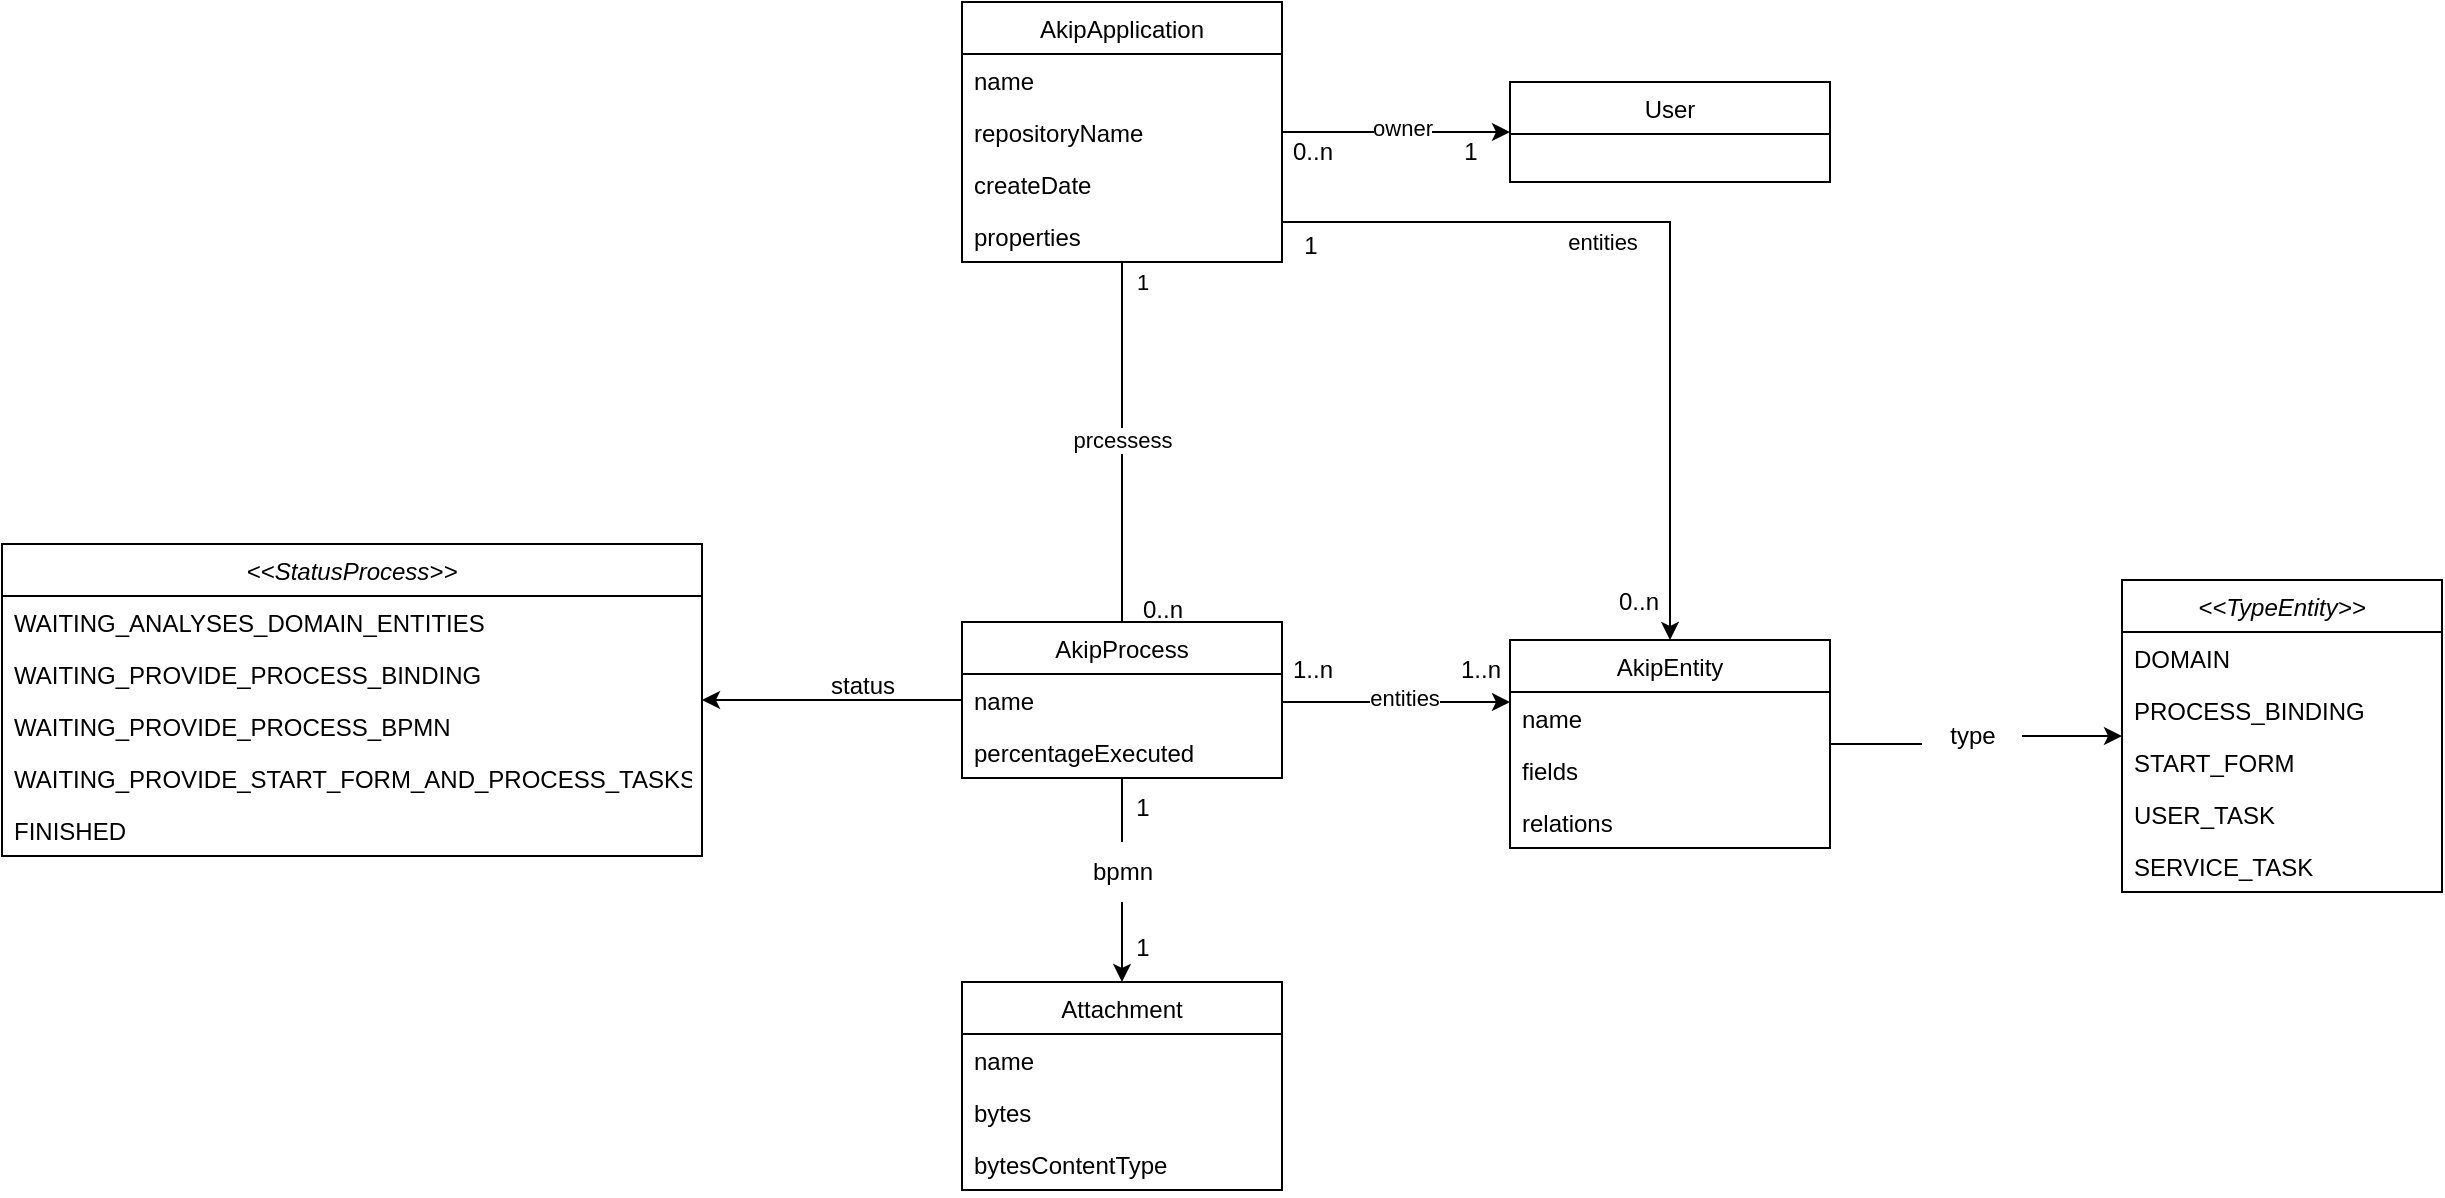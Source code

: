 <mxfile version="20.3.3" type="device"><diagram id="C5RBs43oDa-KdzZeNtuy" name="Page-1"><mxGraphModel dx="2076" dy="579" grid="1" gridSize="10" guides="1" tooltips="1" connect="1" arrows="1" fold="1" page="1" pageScale="1" pageWidth="827" pageHeight="1169" math="0" shadow="0"><root><mxCell id="WIyWlLk6GJQsqaUBKTNV-0"/><mxCell id="WIyWlLk6GJQsqaUBKTNV-1" parent="WIyWlLk6GJQsqaUBKTNV-0"/><mxCell id="IVdEDBpkRiV3nZfDsTGB-0" style="edgeStyle=orthogonalEdgeStyle;rounded=0;orthogonalLoop=1;jettySize=auto;html=1;" parent="WIyWlLk6GJQsqaUBKTNV-1" source="zkfFHV4jXpPFQw0GAbJ--0" target="zkfFHV4jXpPFQw0GAbJ--13" edge="1"><mxGeometry relative="1" as="geometry"/></mxCell><mxCell id="IVdEDBpkRiV3nZfDsTGB-1" value="owner" style="edgeLabel;html=1;align=center;verticalAlign=middle;resizable=0;points=[];" parent="IVdEDBpkRiV3nZfDsTGB-0" connectable="0" vertex="1"><mxGeometry x="0.273" relative="1" as="geometry"><mxPoint x="-13" y="-2" as="offset"/></mxGeometry></mxCell><mxCell id="IVdEDBpkRiV3nZfDsTGB-13" style="edgeStyle=orthogonalEdgeStyle;rounded=0;orthogonalLoop=1;jettySize=auto;html=1;endArrow=none;endFill=0;" parent="WIyWlLk6GJQsqaUBKTNV-1" source="zkfFHV4jXpPFQw0GAbJ--0" target="zkfFHV4jXpPFQw0GAbJ--6" edge="1"><mxGeometry relative="1" as="geometry"><mxPoint x="230" y="254" as="sourcePoint"/><mxPoint x="230" y="413" as="targetPoint"/><Array as="points"><mxPoint x="220" y="340"/><mxPoint x="220" y="340"/></Array></mxGeometry></mxCell><mxCell id="IVdEDBpkRiV3nZfDsTGB-14" value="prcessess" style="edgeLabel;html=1;align=center;verticalAlign=middle;resizable=0;points=[];" parent="IVdEDBpkRiV3nZfDsTGB-13" connectable="0" vertex="1"><mxGeometry x="0.245" y="2" relative="1" as="geometry"><mxPoint x="-2" y="-23" as="offset"/></mxGeometry></mxCell><mxCell id="IVdEDBpkRiV3nZfDsTGB-28" value="1" style="edgeLabel;html=1;align=center;verticalAlign=middle;resizable=0;points=[];" parent="IVdEDBpkRiV3nZfDsTGB-13" connectable="0" vertex="1"><mxGeometry x="-0.62" y="2" relative="1" as="geometry"><mxPoint x="8" y="-24" as="offset"/></mxGeometry></mxCell><mxCell id="uUynUKK8bMvL2KG879Hx-0" style="edgeStyle=orthogonalEdgeStyle;rounded=0;orthogonalLoop=1;jettySize=auto;html=1;" parent="WIyWlLk6GJQsqaUBKTNV-1" source="zkfFHV4jXpPFQw0GAbJ--0" target="IVdEDBpkRiV3nZfDsTGB-4" edge="1"><mxGeometry relative="1" as="geometry"><Array as="points"><mxPoint x="494" y="200"/></Array></mxGeometry></mxCell><mxCell id="zkfFHV4jXpPFQw0GAbJ--0" value="AkipApplication" style="swimlane;fontStyle=0;align=center;verticalAlign=top;childLayout=stackLayout;horizontal=1;startSize=26;horizontalStack=0;resizeParent=1;resizeLast=0;collapsible=1;marginBottom=0;rounded=0;shadow=0;strokeWidth=1;" parent="WIyWlLk6GJQsqaUBKTNV-1" vertex="1"><mxGeometry x="140" y="90" width="160" height="130" as="geometry"><mxRectangle x="230" y="140" width="160" height="26" as="alternateBounds"/></mxGeometry></mxCell><mxCell id="zkfFHV4jXpPFQw0GAbJ--1" value="name" style="text;align=left;verticalAlign=top;spacingLeft=4;spacingRight=4;overflow=hidden;rotatable=0;points=[[0,0.5],[1,0.5]];portConstraint=eastwest;" parent="zkfFHV4jXpPFQw0GAbJ--0" vertex="1"><mxGeometry y="26" width="160" height="26" as="geometry"/></mxCell><mxCell id="zkfFHV4jXpPFQw0GAbJ--2" value="repositoryName" style="text;align=left;verticalAlign=top;spacingLeft=4;spacingRight=4;overflow=hidden;rotatable=0;points=[[0,0.5],[1,0.5]];portConstraint=eastwest;rounded=0;shadow=0;html=0;" parent="zkfFHV4jXpPFQw0GAbJ--0" vertex="1"><mxGeometry y="52" width="160" height="26" as="geometry"/></mxCell><mxCell id="mcBj0GrOKnKT2NTujb-7-0" value="createDate" style="text;align=left;verticalAlign=top;spacingLeft=4;spacingRight=4;overflow=hidden;rotatable=0;points=[[0,0.5],[1,0.5]];portConstraint=eastwest;rounded=0;shadow=0;html=0;" parent="zkfFHV4jXpPFQw0GAbJ--0" vertex="1"><mxGeometry y="78" width="160" height="26" as="geometry"/></mxCell><mxCell id="rdSp3MzELDum0l5a-hE9-0" value="properties" style="text;align=left;verticalAlign=top;spacingLeft=4;spacingRight=4;overflow=hidden;rotatable=0;points=[[0,0.5],[1,0.5]];portConstraint=eastwest;rounded=0;shadow=0;html=0;" parent="zkfFHV4jXpPFQw0GAbJ--0" vertex="1"><mxGeometry y="104" width="160" height="26" as="geometry"/></mxCell><mxCell id="IVdEDBpkRiV3nZfDsTGB-12" style="edgeStyle=orthogonalEdgeStyle;rounded=0;orthogonalLoop=1;jettySize=auto;html=1;" parent="WIyWlLk6GJQsqaUBKTNV-1" source="zkfFHV4jXpPFQw0GAbJ--6" target="IVdEDBpkRiV3nZfDsTGB-4" edge="1"><mxGeometry relative="1" as="geometry"><Array as="points"><mxPoint x="330" y="440"/><mxPoint x="330" y="440"/></Array></mxGeometry></mxCell><mxCell id="IVdEDBpkRiV3nZfDsTGB-15" value="entities" style="edgeLabel;html=1;align=center;verticalAlign=middle;resizable=0;points=[];" parent="IVdEDBpkRiV3nZfDsTGB-12" connectable="0" vertex="1"><mxGeometry x="0.236" y="-2" relative="1" as="geometry"><mxPoint x="-10" y="-4" as="offset"/></mxGeometry></mxCell><mxCell id="IVdEDBpkRiV3nZfDsTGB-21" style="edgeStyle=orthogonalEdgeStyle;rounded=0;orthogonalLoop=1;jettySize=auto;html=1;startArrow=none;" parent="WIyWlLk6GJQsqaUBKTNV-1" source="IVdEDBpkRiV3nZfDsTGB-22" target="IVdEDBpkRiV3nZfDsTGB-20" edge="1"><mxGeometry relative="1" as="geometry"/></mxCell><mxCell id="te-1GJ1RouCBQj6qVGQK-11" style="edgeStyle=orthogonalEdgeStyle;rounded=0;orthogonalLoop=1;jettySize=auto;html=1;" parent="WIyWlLk6GJQsqaUBKTNV-1" source="zkfFHV4jXpPFQw0GAbJ--6" target="te-1GJ1RouCBQj6qVGQK-2" edge="1"><mxGeometry relative="1" as="geometry"/></mxCell><mxCell id="zkfFHV4jXpPFQw0GAbJ--6" value="AkipProcess" style="swimlane;fontStyle=0;align=center;verticalAlign=top;childLayout=stackLayout;horizontal=1;startSize=26;horizontalStack=0;resizeParent=1;resizeLast=0;collapsible=1;marginBottom=0;rounded=0;shadow=0;strokeWidth=1;" parent="WIyWlLk6GJQsqaUBKTNV-1" vertex="1"><mxGeometry x="140" y="400" width="160" height="78" as="geometry"><mxRectangle x="130" y="380" width="160" height="26" as="alternateBounds"/></mxGeometry></mxCell><mxCell id="zkfFHV4jXpPFQw0GAbJ--8" value="name" style="text;align=left;verticalAlign=top;spacingLeft=4;spacingRight=4;overflow=hidden;rotatable=0;points=[[0,0.5],[1,0.5]];portConstraint=eastwest;rounded=0;shadow=0;html=0;" parent="zkfFHV4jXpPFQw0GAbJ--6" vertex="1"><mxGeometry y="26" width="160" height="26" as="geometry"/></mxCell><mxCell id="te-1GJ1RouCBQj6qVGQK-15" value="percentageExecuted" style="text;align=left;verticalAlign=top;spacingLeft=4;spacingRight=4;overflow=hidden;rotatable=0;points=[[0,0.5],[1,0.5]];portConstraint=eastwest;rounded=0;shadow=0;html=0;" parent="zkfFHV4jXpPFQw0GAbJ--6" vertex="1"><mxGeometry y="52" width="160" height="26" as="geometry"/></mxCell><mxCell id="zkfFHV4jXpPFQw0GAbJ--13" value="User" style="swimlane;fontStyle=0;align=center;verticalAlign=top;childLayout=stackLayout;horizontal=1;startSize=26;horizontalStack=0;resizeParent=1;resizeLast=0;collapsible=1;marginBottom=0;rounded=0;shadow=0;strokeWidth=1;" parent="WIyWlLk6GJQsqaUBKTNV-1" vertex="1"><mxGeometry x="414" y="130" width="160" height="50" as="geometry"><mxRectangle x="340" y="380" width="170" height="26" as="alternateBounds"/></mxGeometry></mxCell><mxCell id="IVdEDBpkRiV3nZfDsTGB-10" style="edgeStyle=orthogonalEdgeStyle;rounded=0;orthogonalLoop=1;jettySize=auto;html=1;startArrow=none;" parent="WIyWlLk6GJQsqaUBKTNV-1" source="IVdEDBpkRiV3nZfDsTGB-17" target="IVdEDBpkRiV3nZfDsTGB-6" edge="1"><mxGeometry relative="1" as="geometry"><Array as="points"><mxPoint x="680" y="457"/><mxPoint x="680" y="457"/></Array></mxGeometry></mxCell><mxCell id="IVdEDBpkRiV3nZfDsTGB-4" value="AkipEntity" style="swimlane;fontStyle=0;align=center;verticalAlign=top;childLayout=stackLayout;horizontal=1;startSize=26;horizontalStack=0;resizeParent=1;resizeLast=0;collapsible=1;marginBottom=0;rounded=0;shadow=0;strokeWidth=1;" parent="WIyWlLk6GJQsqaUBKTNV-1" vertex="1"><mxGeometry x="414" y="409" width="160" height="104" as="geometry"><mxRectangle x="130" y="380" width="160" height="26" as="alternateBounds"/></mxGeometry></mxCell><mxCell id="IVdEDBpkRiV3nZfDsTGB-5" value="name" style="text;align=left;verticalAlign=top;spacingLeft=4;spacingRight=4;overflow=hidden;rotatable=0;points=[[0,0.5],[1,0.5]];portConstraint=eastwest;rounded=0;shadow=0;html=0;" parent="IVdEDBpkRiV3nZfDsTGB-4" vertex="1"><mxGeometry y="26" width="160" height="26" as="geometry"/></mxCell><mxCell id="te-1GJ1RouCBQj6qVGQK-0" value="fields" style="text;align=left;verticalAlign=top;spacingLeft=4;spacingRight=4;overflow=hidden;rotatable=0;points=[[0,0.5],[1,0.5]];portConstraint=eastwest;rounded=0;shadow=0;html=0;" parent="IVdEDBpkRiV3nZfDsTGB-4" vertex="1"><mxGeometry y="52" width="160" height="26" as="geometry"/></mxCell><mxCell id="te-1GJ1RouCBQj6qVGQK-1" value="relations" style="text;align=left;verticalAlign=top;spacingLeft=4;spacingRight=4;overflow=hidden;rotatable=0;points=[[0,0.5],[1,0.5]];portConstraint=eastwest;rounded=0;shadow=0;html=0;" parent="IVdEDBpkRiV3nZfDsTGB-4" vertex="1"><mxGeometry y="78" width="160" height="26" as="geometry"/></mxCell><mxCell id="IVdEDBpkRiV3nZfDsTGB-6" value="&lt;&lt;TypeEntity&gt;&gt;" style="swimlane;fontStyle=2;align=center;verticalAlign=top;childLayout=stackLayout;horizontal=1;startSize=26;horizontalStack=0;resizeParent=1;resizeLast=0;collapsible=1;marginBottom=0;rounded=0;shadow=0;strokeWidth=1;" parent="WIyWlLk6GJQsqaUBKTNV-1" vertex="1"><mxGeometry x="720" y="379" width="160" height="156" as="geometry"><mxRectangle x="130" y="380" width="160" height="26" as="alternateBounds"/></mxGeometry></mxCell><mxCell id="IVdEDBpkRiV3nZfDsTGB-7" value="DOMAIN" style="text;align=left;verticalAlign=top;spacingLeft=4;spacingRight=4;overflow=hidden;rotatable=0;points=[[0,0.5],[1,0.5]];portConstraint=eastwest;rounded=0;shadow=0;html=0;" parent="IVdEDBpkRiV3nZfDsTGB-6" vertex="1"><mxGeometry y="26" width="160" height="26" as="geometry"/></mxCell><mxCell id="IVdEDBpkRiV3nZfDsTGB-8" value="PROCESS_BINDING" style="text;align=left;verticalAlign=top;spacingLeft=4;spacingRight=4;overflow=hidden;rotatable=0;points=[[0,0.5],[1,0.5]];portConstraint=eastwest;rounded=0;shadow=0;html=0;" parent="IVdEDBpkRiV3nZfDsTGB-6" vertex="1"><mxGeometry y="52" width="160" height="26" as="geometry"/></mxCell><mxCell id="mcBj0GrOKnKT2NTujb-7-1" value="START_FORM" style="text;align=left;verticalAlign=top;spacingLeft=4;spacingRight=4;overflow=hidden;rotatable=0;points=[[0,0.5],[1,0.5]];portConstraint=eastwest;rounded=0;shadow=0;html=0;" parent="IVdEDBpkRiV3nZfDsTGB-6" vertex="1"><mxGeometry y="78" width="160" height="26" as="geometry"/></mxCell><mxCell id="mcBj0GrOKnKT2NTujb-7-2" value="USER_TASK" style="text;align=left;verticalAlign=top;spacingLeft=4;spacingRight=4;overflow=hidden;rotatable=0;points=[[0,0.5],[1,0.5]];portConstraint=eastwest;rounded=0;shadow=0;html=0;" parent="IVdEDBpkRiV3nZfDsTGB-6" vertex="1"><mxGeometry y="104" width="160" height="26" as="geometry"/></mxCell><mxCell id="IVdEDBpkRiV3nZfDsTGB-9" value="SERVICE_TASK" style="text;align=left;verticalAlign=top;spacingLeft=4;spacingRight=4;overflow=hidden;rotatable=0;points=[[0,0.5],[1,0.5]];portConstraint=eastwest;rounded=0;shadow=0;html=0;" parent="IVdEDBpkRiV3nZfDsTGB-6" vertex="1"><mxGeometry y="130" width="160" height="26" as="geometry"/></mxCell><mxCell id="IVdEDBpkRiV3nZfDsTGB-17" value="type" style="text;html=1;align=center;verticalAlign=middle;resizable=0;points=[];autosize=1;strokeColor=none;fillColor=none;" parent="WIyWlLk6GJQsqaUBKTNV-1" vertex="1"><mxGeometry x="620" y="442" width="50" height="30" as="geometry"/></mxCell><mxCell id="IVdEDBpkRiV3nZfDsTGB-18" value="" style="edgeStyle=orthogonalEdgeStyle;rounded=0;orthogonalLoop=1;jettySize=auto;html=1;endArrow=none;" parent="WIyWlLk6GJQsqaUBKTNV-1" source="IVdEDBpkRiV3nZfDsTGB-4" target="IVdEDBpkRiV3nZfDsTGB-17" edge="1"><mxGeometry relative="1" as="geometry"><mxPoint x="494" y="409" as="sourcePoint"/><mxPoint x="494" y="344" as="targetPoint"/><Array as="points"><mxPoint x="610" y="461"/><mxPoint x="610" y="461"/></Array></mxGeometry></mxCell><mxCell id="IVdEDBpkRiV3nZfDsTGB-20" value="Attachment" style="swimlane;fontStyle=0;align=center;verticalAlign=top;childLayout=stackLayout;horizontal=1;startSize=26;horizontalStack=0;resizeParent=1;resizeLast=0;collapsible=1;marginBottom=0;rounded=0;shadow=0;strokeWidth=1;" parent="WIyWlLk6GJQsqaUBKTNV-1" vertex="1"><mxGeometry x="140" y="580" width="160" height="104" as="geometry"><mxRectangle x="340" y="380" width="170" height="26" as="alternateBounds"/></mxGeometry></mxCell><mxCell id="IVdEDBpkRiV3nZfDsTGB-25" value="name" style="text;align=left;verticalAlign=top;spacingLeft=4;spacingRight=4;overflow=hidden;rotatable=0;points=[[0,0.5],[1,0.5]];portConstraint=eastwest;rounded=0;shadow=0;html=0;" parent="IVdEDBpkRiV3nZfDsTGB-20" vertex="1"><mxGeometry y="26" width="160" height="26" as="geometry"/></mxCell><mxCell id="IVdEDBpkRiV3nZfDsTGB-26" value="bytes" style="text;align=left;verticalAlign=top;spacingLeft=4;spacingRight=4;overflow=hidden;rotatable=0;points=[[0,0.5],[1,0.5]];portConstraint=eastwest;rounded=0;shadow=0;html=0;" parent="IVdEDBpkRiV3nZfDsTGB-20" vertex="1"><mxGeometry y="52" width="160" height="26" as="geometry"/></mxCell><mxCell id="IVdEDBpkRiV3nZfDsTGB-24" value="bytesContentType" style="text;align=left;verticalAlign=top;spacingLeft=4;spacingRight=4;overflow=hidden;rotatable=0;points=[[0,0.5],[1,0.5]];portConstraint=eastwest;rounded=0;shadow=0;html=0;" parent="IVdEDBpkRiV3nZfDsTGB-20" vertex="1"><mxGeometry y="78" width="160" height="26" as="geometry"/></mxCell><mxCell id="IVdEDBpkRiV3nZfDsTGB-22" value="bpmn" style="text;html=1;align=center;verticalAlign=middle;resizable=0;points=[];autosize=1;strokeColor=none;fillColor=none;" parent="WIyWlLk6GJQsqaUBKTNV-1" vertex="1"><mxGeometry x="195" y="510" width="50" height="30" as="geometry"/></mxCell><mxCell id="IVdEDBpkRiV3nZfDsTGB-23" value="" style="edgeStyle=orthogonalEdgeStyle;rounded=0;orthogonalLoop=1;jettySize=auto;html=1;endArrow=none;" parent="WIyWlLk6GJQsqaUBKTNV-1" source="zkfFHV4jXpPFQw0GAbJ--6" target="IVdEDBpkRiV3nZfDsTGB-22" edge="1"><mxGeometry relative="1" as="geometry"><mxPoint x="310" y="495" as="sourcePoint"/><mxPoint x="220" y="530" as="targetPoint"/></mxGeometry></mxCell><mxCell id="IVdEDBpkRiV3nZfDsTGB-29" value="0..n" style="text;html=1;align=center;verticalAlign=middle;resizable=0;points=[];autosize=1;strokeColor=none;fillColor=none;" parent="WIyWlLk6GJQsqaUBKTNV-1" vertex="1"><mxGeometry x="220" y="379" width="40" height="30" as="geometry"/></mxCell><mxCell id="IVdEDBpkRiV3nZfDsTGB-30" value="1" style="text;html=1;align=center;verticalAlign=middle;resizable=0;points=[];autosize=1;strokeColor=none;fillColor=none;" parent="WIyWlLk6GJQsqaUBKTNV-1" vertex="1"><mxGeometry x="215" y="548" width="30" height="30" as="geometry"/></mxCell><mxCell id="IVdEDBpkRiV3nZfDsTGB-31" value="1" style="text;html=1;align=center;verticalAlign=middle;resizable=0;points=[];autosize=1;strokeColor=none;fillColor=none;" parent="WIyWlLk6GJQsqaUBKTNV-1" vertex="1"><mxGeometry x="215" y="478" width="30" height="30" as="geometry"/></mxCell><mxCell id="IVdEDBpkRiV3nZfDsTGB-32" value="1..n" style="text;html=1;align=center;verticalAlign=middle;resizable=0;points=[];autosize=1;strokeColor=none;fillColor=none;" parent="WIyWlLk6GJQsqaUBKTNV-1" vertex="1"><mxGeometry x="295" y="409" width="40" height="30" as="geometry"/></mxCell><mxCell id="IVdEDBpkRiV3nZfDsTGB-33" value="1..n" style="text;html=1;align=center;verticalAlign=middle;resizable=0;points=[];autosize=1;strokeColor=none;fillColor=none;" parent="WIyWlLk6GJQsqaUBKTNV-1" vertex="1"><mxGeometry x="379" y="409" width="40" height="30" as="geometry"/></mxCell><mxCell id="IVdEDBpkRiV3nZfDsTGB-35" value="0..n" style="text;html=1;align=center;verticalAlign=middle;resizable=0;points=[];autosize=1;strokeColor=none;fillColor=none;" parent="WIyWlLk6GJQsqaUBKTNV-1" vertex="1"><mxGeometry x="295" y="150" width="40" height="30" as="geometry"/></mxCell><mxCell id="IVdEDBpkRiV3nZfDsTGB-36" value="1" style="text;html=1;align=center;verticalAlign=middle;resizable=0;points=[];autosize=1;strokeColor=none;fillColor=none;" parent="WIyWlLk6GJQsqaUBKTNV-1" vertex="1"><mxGeometry x="379" y="150" width="30" height="30" as="geometry"/></mxCell><mxCell id="te-1GJ1RouCBQj6qVGQK-2" value="&lt;&lt;StatusProcess&gt;&gt;" style="swimlane;fontStyle=2;align=center;verticalAlign=top;childLayout=stackLayout;horizontal=1;startSize=26;horizontalStack=0;resizeParent=1;resizeLast=0;collapsible=1;marginBottom=0;rounded=0;shadow=0;strokeWidth=1;" parent="WIyWlLk6GJQsqaUBKTNV-1" vertex="1"><mxGeometry x="-340" y="361" width="350" height="156" as="geometry"><mxRectangle x="130" y="380" width="160" height="26" as="alternateBounds"/></mxGeometry></mxCell><mxCell id="te-1GJ1RouCBQj6qVGQK-4" value="WAITING_ANALYSES_DOMAIN_ENTITIES" style="text;align=left;verticalAlign=top;spacingLeft=4;spacingRight=4;overflow=hidden;rotatable=0;points=[[0,0.5],[1,0.5]];portConstraint=eastwest;rounded=0;shadow=0;html=0;" parent="te-1GJ1RouCBQj6qVGQK-2" vertex="1"><mxGeometry y="26" width="350" height="26" as="geometry"/></mxCell><mxCell id="te-1GJ1RouCBQj6qVGQK-8" value="WAITING_PROVIDE_PROCESS_BINDING" style="text;align=left;verticalAlign=top;spacingLeft=4;spacingRight=4;overflow=hidden;rotatable=0;points=[[0,0.5],[1,0.5]];portConstraint=eastwest;rounded=0;shadow=0;html=0;" parent="te-1GJ1RouCBQj6qVGQK-2" vertex="1"><mxGeometry y="52" width="350" height="26" as="geometry"/></mxCell><mxCell id="te-1GJ1RouCBQj6qVGQK-9" value="WAITING_PROVIDE_PROCESS_BPMN" style="text;align=left;verticalAlign=top;spacingLeft=4;spacingRight=4;overflow=hidden;rotatable=0;points=[[0,0.5],[1,0.5]];portConstraint=eastwest;rounded=0;shadow=0;html=0;" parent="te-1GJ1RouCBQj6qVGQK-2" vertex="1"><mxGeometry y="78" width="350" height="26" as="geometry"/></mxCell><mxCell id="te-1GJ1RouCBQj6qVGQK-10" value="WAITING_PROVIDE_START_FORM_AND_PROCESS_TASKS" style="text;align=left;verticalAlign=top;spacingLeft=4;spacingRight=4;overflow=hidden;rotatable=0;points=[[0,0.5],[1,0.5]];portConstraint=eastwest;rounded=0;shadow=0;html=0;" parent="te-1GJ1RouCBQj6qVGQK-2" vertex="1"><mxGeometry y="104" width="350" height="26" as="geometry"/></mxCell><mxCell id="te-1GJ1RouCBQj6qVGQK-5" value="FINISHED" style="text;align=left;verticalAlign=top;spacingLeft=4;spacingRight=4;overflow=hidden;rotatable=0;points=[[0,0.5],[1,0.5]];portConstraint=eastwest;rounded=0;shadow=0;html=0;" parent="te-1GJ1RouCBQj6qVGQK-2" vertex="1"><mxGeometry y="130" width="350" height="26" as="geometry"/></mxCell><mxCell id="te-1GJ1RouCBQj6qVGQK-14" value="status" style="text;html=1;align=center;verticalAlign=middle;resizable=0;points=[];autosize=1;strokeColor=none;fillColor=none;" parent="WIyWlLk6GJQsqaUBKTNV-1" vertex="1"><mxGeometry x="60" y="417" width="60" height="30" as="geometry"/></mxCell><mxCell id="uUynUKK8bMvL2KG879Hx-1" value="entities" style="edgeLabel;html=1;align=center;verticalAlign=middle;resizable=0;points=[];" parent="WIyWlLk6GJQsqaUBKTNV-1" connectable="0" vertex="1"><mxGeometry x="460" y="210" as="geometry"/></mxCell><mxCell id="uUynUKK8bMvL2KG879Hx-2" value="1" style="text;html=1;align=center;verticalAlign=middle;resizable=0;points=[];autosize=1;strokeColor=none;fillColor=none;" parent="WIyWlLk6GJQsqaUBKTNV-1" vertex="1"><mxGeometry x="299" y="197" width="30" height="30" as="geometry"/></mxCell><mxCell id="uUynUKK8bMvL2KG879Hx-3" value="0..n" style="text;html=1;align=center;verticalAlign=middle;resizable=0;points=[];autosize=1;strokeColor=none;fillColor=none;" parent="WIyWlLk6GJQsqaUBKTNV-1" vertex="1"><mxGeometry x="458" y="375" width="40" height="30" as="geometry"/></mxCell></root></mxGraphModel></diagram></mxfile>
